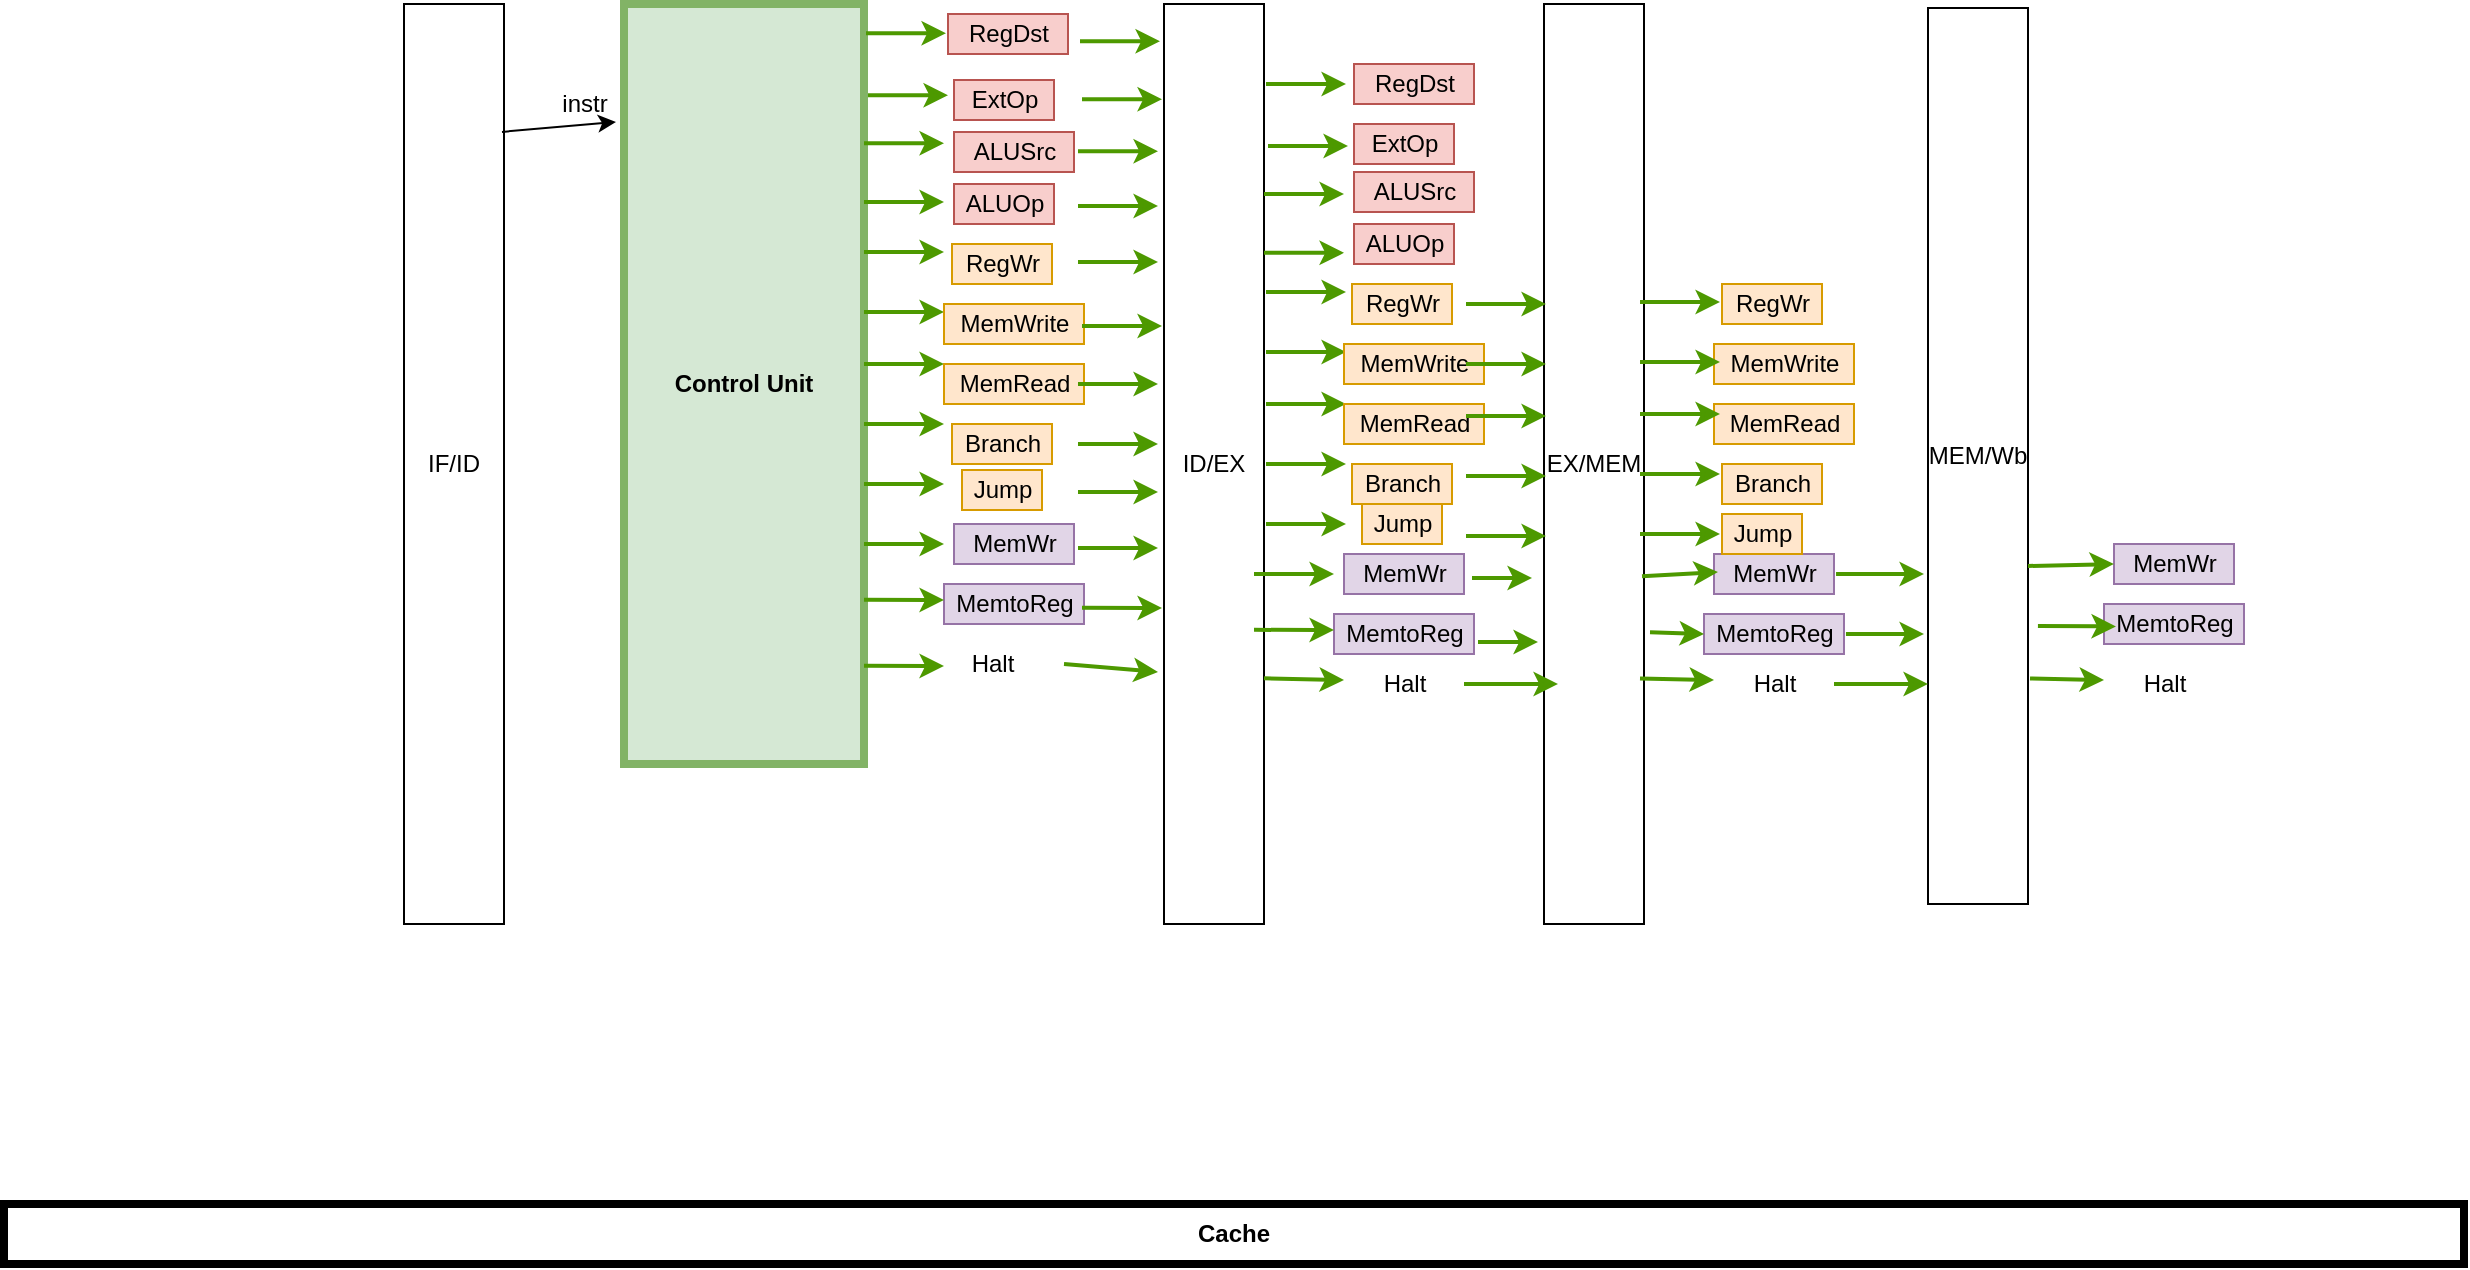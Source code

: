 <mxfile version="16.5.4" type="github">
  <diagram id="ZBSky5QGZU4ZRfo___sx" name="Page-1">
    <mxGraphModel dx="1963" dy="799" grid="1" gridSize="10" guides="1" tooltips="1" connect="1" arrows="1" fold="1" page="1" pageScale="1" pageWidth="850" pageHeight="1100" math="0" shadow="0">
      <root>
        <mxCell id="0" />
        <mxCell id="1" parent="0" />
        <mxCell id="QPjuQyHc1zBI7uoP9U3m-1" value="IF/ID" style="rounded=0;whiteSpace=wrap;html=1;" vertex="1" parent="1">
          <mxGeometry x="-50" y="150" width="50" height="460" as="geometry" />
        </mxCell>
        <mxCell id="QPjuQyHc1zBI7uoP9U3m-2" value="ID/EX" style="rounded=0;whiteSpace=wrap;html=1;" vertex="1" parent="1">
          <mxGeometry x="330" y="150" width="50" height="460" as="geometry" />
        </mxCell>
        <mxCell id="QPjuQyHc1zBI7uoP9U3m-3" value="EX/MEM" style="rounded=0;whiteSpace=wrap;html=1;" vertex="1" parent="1">
          <mxGeometry x="520" y="150" width="50" height="460" as="geometry" />
        </mxCell>
        <mxCell id="QPjuQyHc1zBI7uoP9U3m-4" value="MEM/Wb" style="rounded=0;whiteSpace=wrap;html=1;" vertex="1" parent="1">
          <mxGeometry x="712" y="152" width="50" height="448" as="geometry" />
        </mxCell>
        <mxCell id="QPjuQyHc1zBI7uoP9U3m-7" value="" style="endArrow=classic;html=1;rounded=0;exitX=0.98;exitY=0.139;exitDx=0;exitDy=0;exitPerimeter=0;entryX=0.9;entryY=0.95;entryDx=0;entryDy=0;entryPerimeter=0;" edge="1" parent="1" source="QPjuQyHc1zBI7uoP9U3m-1" target="QPjuQyHc1zBI7uoP9U3m-8">
          <mxGeometry width="50" height="50" relative="1" as="geometry">
            <mxPoint x="320" y="360" as="sourcePoint" />
            <mxPoint x="70" y="209" as="targetPoint" />
          </mxGeometry>
        </mxCell>
        <mxCell id="QPjuQyHc1zBI7uoP9U3m-8" value="instr" style="text;html=1;align=center;verticalAlign=middle;resizable=0;points=[];autosize=1;strokeColor=none;fillColor=none;" vertex="1" parent="1">
          <mxGeometry x="20" y="190" width="40" height="20" as="geometry" />
        </mxCell>
        <mxCell id="QPjuQyHc1zBI7uoP9U3m-15" value="&lt;b&gt;Control Unit&lt;/b&gt;" style="rounded=0;whiteSpace=wrap;html=1;fillColor=#d5e8d4;strokeColor=#82b366;strokeWidth=4;" vertex="1" parent="1">
          <mxGeometry x="60" y="150" width="120" height="380" as="geometry" />
        </mxCell>
        <mxCell id="QPjuQyHc1zBI7uoP9U3m-16" value="" style="endArrow=classic;html=1;rounded=0;strokeColor=#4D9900;strokeWidth=2;" edge="1" parent="1">
          <mxGeometry width="50" height="50" relative="1" as="geometry">
            <mxPoint x="180" y="219.58" as="sourcePoint" />
            <mxPoint x="220" y="219.58" as="targetPoint" />
          </mxGeometry>
        </mxCell>
        <mxCell id="QPjuQyHc1zBI7uoP9U3m-17" value="" style="endArrow=classic;html=1;rounded=0;strokeColor=#4D9900;strokeWidth=2;" edge="1" parent="1">
          <mxGeometry width="50" height="50" relative="1" as="geometry">
            <mxPoint x="180" y="249" as="sourcePoint" />
            <mxPoint x="220" y="249" as="targetPoint" />
            <Array as="points">
              <mxPoint x="190" y="249" />
            </Array>
          </mxGeometry>
        </mxCell>
        <mxCell id="QPjuQyHc1zBI7uoP9U3m-18" value="" style="endArrow=classic;html=1;rounded=0;strokeColor=#4D9900;strokeWidth=2;" edge="1" parent="1">
          <mxGeometry width="50" height="50" relative="1" as="geometry">
            <mxPoint x="180" y="274" as="sourcePoint" />
            <mxPoint x="220" y="274" as="targetPoint" />
          </mxGeometry>
        </mxCell>
        <mxCell id="QPjuQyHc1zBI7uoP9U3m-19" value="" style="endArrow=classic;html=1;rounded=0;strokeColor=#4D9900;strokeWidth=2;" edge="1" parent="1">
          <mxGeometry width="50" height="50" relative="1" as="geometry">
            <mxPoint x="180" y="304" as="sourcePoint" />
            <mxPoint x="220" y="304" as="targetPoint" />
          </mxGeometry>
        </mxCell>
        <mxCell id="QPjuQyHc1zBI7uoP9U3m-20" value="" style="endArrow=classic;html=1;rounded=0;strokeColor=#4D9900;strokeWidth=2;" edge="1" parent="1">
          <mxGeometry width="50" height="50" relative="1" as="geometry">
            <mxPoint x="180" y="330" as="sourcePoint" />
            <mxPoint x="220" y="330" as="targetPoint" />
          </mxGeometry>
        </mxCell>
        <mxCell id="QPjuQyHc1zBI7uoP9U3m-21" value="" style="endArrow=classic;html=1;rounded=0;strokeColor=#4D9900;strokeWidth=2;" edge="1" parent="1">
          <mxGeometry width="50" height="50" relative="1" as="geometry">
            <mxPoint x="180" y="360" as="sourcePoint" />
            <mxPoint x="220" y="360" as="targetPoint" />
          </mxGeometry>
        </mxCell>
        <mxCell id="QPjuQyHc1zBI7uoP9U3m-22" value="" style="endArrow=classic;html=1;rounded=0;strokeColor=#4D9900;strokeWidth=2;" edge="1" parent="1">
          <mxGeometry width="50" height="50" relative="1" as="geometry">
            <mxPoint x="180" y="390" as="sourcePoint" />
            <mxPoint x="220" y="390" as="targetPoint" />
          </mxGeometry>
        </mxCell>
        <mxCell id="QPjuQyHc1zBI7uoP9U3m-23" value="RegWr" style="text;html=1;align=center;verticalAlign=middle;resizable=0;points=[];autosize=1;strokeColor=#d79b00;fillColor=#ffe6cc;" vertex="1" parent="1">
          <mxGeometry x="224" y="270" width="50" height="20" as="geometry" />
        </mxCell>
        <mxCell id="QPjuQyHc1zBI7uoP9U3m-24" value="RegDst" style="text;html=1;align=center;verticalAlign=middle;resizable=0;points=[];autosize=1;strokeColor=#b85450;fillColor=#f8cecc;" vertex="1" parent="1">
          <mxGeometry x="222" y="155" width="60" height="20" as="geometry" />
        </mxCell>
        <mxCell id="QPjuQyHc1zBI7uoP9U3m-25" value="ExtOp" style="text;html=1;align=center;verticalAlign=middle;resizable=0;points=[];autosize=1;strokeColor=#b85450;fillColor=#f8cecc;" vertex="1" parent="1">
          <mxGeometry x="225" y="188" width="50" height="20" as="geometry" />
        </mxCell>
        <mxCell id="QPjuQyHc1zBI7uoP9U3m-26" value="ALUSrc" style="text;html=1;align=center;verticalAlign=middle;resizable=0;points=[];autosize=1;strokeColor=#b85450;fillColor=#f8cecc;" vertex="1" parent="1">
          <mxGeometry x="225" y="214" width="60" height="20" as="geometry" />
        </mxCell>
        <mxCell id="QPjuQyHc1zBI7uoP9U3m-27" value="ALUOp" style="text;html=1;align=center;verticalAlign=middle;resizable=0;points=[];autosize=1;strokeColor=#b85450;fillColor=#f8cecc;" vertex="1" parent="1">
          <mxGeometry x="225" y="240" width="50" height="20" as="geometry" />
        </mxCell>
        <mxCell id="QPjuQyHc1zBI7uoP9U3m-28" value="MemWr" style="text;html=1;align=center;verticalAlign=middle;resizable=0;points=[];autosize=1;strokeColor=#9673a6;fillColor=#e1d5e7;" vertex="1" parent="1">
          <mxGeometry x="225" y="410" width="60" height="20" as="geometry" />
        </mxCell>
        <mxCell id="QPjuQyHc1zBI7uoP9U3m-29" value="MemtoReg" style="text;html=1;align=center;verticalAlign=middle;resizable=0;points=[];autosize=1;strokeColor=#9673a6;fillColor=#e1d5e7;" vertex="1" parent="1">
          <mxGeometry x="220" y="440" width="70" height="20" as="geometry" />
        </mxCell>
        <mxCell id="QPjuQyHc1zBI7uoP9U3m-30" value="" style="endArrow=classic;html=1;rounded=0;strokeColor=#4D9900;strokeWidth=2;" edge="1" parent="1">
          <mxGeometry width="50" height="50" relative="1" as="geometry">
            <mxPoint x="180" y="420.0" as="sourcePoint" />
            <mxPoint x="220" y="420.0" as="targetPoint" />
          </mxGeometry>
        </mxCell>
        <mxCell id="QPjuQyHc1zBI7uoP9U3m-31" value="Branch" style="text;html=1;align=center;verticalAlign=middle;resizable=0;points=[];autosize=1;strokeColor=#d79b00;fillColor=#ffe6cc;" vertex="1" parent="1">
          <mxGeometry x="224" y="360" width="50" height="20" as="geometry" />
        </mxCell>
        <mxCell id="QPjuQyHc1zBI7uoP9U3m-32" value="" style="endArrow=classic;html=1;rounded=0;strokeColor=#4D9900;strokeWidth=2;exitX=1;exitY=0.784;exitDx=0;exitDy=0;exitPerimeter=0;" edge="1" parent="1" source="QPjuQyHc1zBI7uoP9U3m-15">
          <mxGeometry width="50" height="50" relative="1" as="geometry">
            <mxPoint x="185" y="448" as="sourcePoint" />
            <mxPoint x="220" y="448" as="targetPoint" />
          </mxGeometry>
        </mxCell>
        <mxCell id="QPjuQyHc1zBI7uoP9U3m-33" value="Jump" style="text;html=1;align=center;verticalAlign=middle;resizable=0;points=[];autosize=1;strokeColor=#d79b00;fillColor=#ffe6cc;" vertex="1" parent="1">
          <mxGeometry x="229" y="383.0" width="40" height="20" as="geometry" />
        </mxCell>
        <mxCell id="QPjuQyHc1zBI7uoP9U3m-34" value="Halt" style="text;html=1;align=center;verticalAlign=middle;resizable=0;points=[];autosize=1;strokeColor=none;fillColor=none;fontColor=#000000;" vertex="1" parent="1">
          <mxGeometry x="224" y="470" width="40" height="20" as="geometry" />
        </mxCell>
        <mxCell id="QPjuQyHc1zBI7uoP9U3m-35" value="" style="endArrow=classic;html=1;rounded=0;strokeColor=#4D9900;strokeWidth=2;exitX=1;exitY=0.784;exitDx=0;exitDy=0;exitPerimeter=0;" edge="1" parent="1">
          <mxGeometry width="50" height="50" relative="1" as="geometry">
            <mxPoint x="180" y="480.92" as="sourcePoint" />
            <mxPoint x="220" y="481" as="targetPoint" />
          </mxGeometry>
        </mxCell>
        <mxCell id="QPjuQyHc1zBI7uoP9U3m-36" value="" style="endArrow=classic;html=1;rounded=0;strokeColor=#4D9900;strokeWidth=2;" edge="1" parent="1">
          <mxGeometry width="50" height="50" relative="1" as="geometry">
            <mxPoint x="182" y="195.58" as="sourcePoint" />
            <mxPoint x="222" y="195.58" as="targetPoint" />
          </mxGeometry>
        </mxCell>
        <mxCell id="QPjuQyHc1zBI7uoP9U3m-37" value="MemRead" style="text;html=1;align=center;verticalAlign=middle;resizable=0;points=[];autosize=1;strokeColor=#d79b00;fillColor=#ffe6cc;" vertex="1" parent="1">
          <mxGeometry x="220" y="330" width="70" height="20" as="geometry" />
        </mxCell>
        <mxCell id="QPjuQyHc1zBI7uoP9U3m-42" value="MemWrite" style="text;html=1;align=center;verticalAlign=middle;resizable=0;points=[];autosize=1;strokeColor=#d79b00;fillColor=#ffe6cc;" vertex="1" parent="1">
          <mxGeometry x="220" y="300" width="70" height="20" as="geometry" />
        </mxCell>
        <mxCell id="QPjuQyHc1zBI7uoP9U3m-43" value="" style="endArrow=classic;html=1;rounded=0;strokeColor=#4D9900;strokeWidth=2;" edge="1" parent="1">
          <mxGeometry width="50" height="50" relative="1" as="geometry">
            <mxPoint x="181" y="164.58" as="sourcePoint" />
            <mxPoint x="221" y="164.58" as="targetPoint" />
          </mxGeometry>
        </mxCell>
        <mxCell id="QPjuQyHc1zBI7uoP9U3m-46" value="RegDst" style="text;html=1;align=center;verticalAlign=middle;resizable=0;points=[];autosize=1;strokeColor=#b85450;fillColor=#f8cecc;" vertex="1" parent="1">
          <mxGeometry x="425" y="180" width="60" height="20" as="geometry" />
        </mxCell>
        <mxCell id="QPjuQyHc1zBI7uoP9U3m-47" value="ExtOp" style="text;html=1;align=center;verticalAlign=middle;resizable=0;points=[];autosize=1;strokeColor=#b85450;fillColor=#f8cecc;" vertex="1" parent="1">
          <mxGeometry x="425" y="210" width="50" height="20" as="geometry" />
        </mxCell>
        <mxCell id="QPjuQyHc1zBI7uoP9U3m-48" value="ALUSrc" style="text;html=1;align=center;verticalAlign=middle;resizable=0;points=[];autosize=1;strokeColor=#b85450;fillColor=#f8cecc;" vertex="1" parent="1">
          <mxGeometry x="425" y="234" width="60" height="20" as="geometry" />
        </mxCell>
        <mxCell id="QPjuQyHc1zBI7uoP9U3m-49" value="ALUOp" style="text;html=1;align=center;verticalAlign=middle;resizable=0;points=[];autosize=1;strokeColor=#b85450;fillColor=#f8cecc;" vertex="1" parent="1">
          <mxGeometry x="425" y="260" width="50" height="20" as="geometry" />
        </mxCell>
        <mxCell id="QPjuQyHc1zBI7uoP9U3m-50" value="" style="endArrow=classic;html=1;rounded=0;strokeColor=#4D9900;strokeWidth=2;" edge="1" parent="1">
          <mxGeometry width="50" height="50" relative="1" as="geometry">
            <mxPoint x="380" y="245.0" as="sourcePoint" />
            <mxPoint x="420" y="245.0" as="targetPoint" />
          </mxGeometry>
        </mxCell>
        <mxCell id="QPjuQyHc1zBI7uoP9U3m-51" value="" style="endArrow=classic;html=1;rounded=0;strokeColor=#4D9900;strokeWidth=2;" edge="1" parent="1">
          <mxGeometry width="50" height="50" relative="1" as="geometry">
            <mxPoint x="380" y="274.42" as="sourcePoint" />
            <mxPoint x="420" y="274.42" as="targetPoint" />
            <Array as="points">
              <mxPoint x="390" y="274.42" />
            </Array>
          </mxGeometry>
        </mxCell>
        <mxCell id="QPjuQyHc1zBI7uoP9U3m-52" value="" style="endArrow=classic;html=1;rounded=0;strokeColor=#4D9900;strokeWidth=2;" edge="1" parent="1">
          <mxGeometry width="50" height="50" relative="1" as="geometry">
            <mxPoint x="382" y="221.0" as="sourcePoint" />
            <mxPoint x="422" y="221.0" as="targetPoint" />
          </mxGeometry>
        </mxCell>
        <mxCell id="QPjuQyHc1zBI7uoP9U3m-53" value="" style="endArrow=classic;html=1;rounded=0;strokeColor=#4D9900;strokeWidth=2;" edge="1" parent="1">
          <mxGeometry width="50" height="50" relative="1" as="geometry">
            <mxPoint x="381" y="190.0" as="sourcePoint" />
            <mxPoint x="421" y="190.0" as="targetPoint" />
          </mxGeometry>
        </mxCell>
        <mxCell id="QPjuQyHc1zBI7uoP9U3m-56" value="" style="endArrow=classic;html=1;rounded=0;strokeColor=#4D9900;strokeWidth=2;" edge="1" parent="1">
          <mxGeometry width="50" height="50" relative="1" as="geometry">
            <mxPoint x="381" y="294" as="sourcePoint" />
            <mxPoint x="421" y="294" as="targetPoint" />
            <Array as="points">
              <mxPoint x="401" y="294" />
            </Array>
          </mxGeometry>
        </mxCell>
        <mxCell id="QPjuQyHc1zBI7uoP9U3m-57" value="" style="endArrow=classic;html=1;rounded=0;strokeColor=#4D9900;strokeWidth=2;" edge="1" parent="1">
          <mxGeometry width="50" height="50" relative="1" as="geometry">
            <mxPoint x="381" y="324" as="sourcePoint" />
            <mxPoint x="421" y="324" as="targetPoint" />
          </mxGeometry>
        </mxCell>
        <mxCell id="QPjuQyHc1zBI7uoP9U3m-58" value="" style="endArrow=classic;html=1;rounded=0;strokeColor=#4D9900;strokeWidth=2;" edge="1" parent="1">
          <mxGeometry width="50" height="50" relative="1" as="geometry">
            <mxPoint x="381" y="350" as="sourcePoint" />
            <mxPoint x="421" y="350" as="targetPoint" />
          </mxGeometry>
        </mxCell>
        <mxCell id="QPjuQyHc1zBI7uoP9U3m-59" value="" style="endArrow=classic;html=1;rounded=0;strokeColor=#4D9900;strokeWidth=2;" edge="1" parent="1">
          <mxGeometry width="50" height="50" relative="1" as="geometry">
            <mxPoint x="381" y="380" as="sourcePoint" />
            <mxPoint x="421" y="380" as="targetPoint" />
          </mxGeometry>
        </mxCell>
        <mxCell id="QPjuQyHc1zBI7uoP9U3m-60" value="" style="endArrow=classic;html=1;rounded=0;strokeColor=#4D9900;strokeWidth=2;" edge="1" parent="1">
          <mxGeometry width="50" height="50" relative="1" as="geometry">
            <mxPoint x="381" y="410" as="sourcePoint" />
            <mxPoint x="421" y="410" as="targetPoint" />
          </mxGeometry>
        </mxCell>
        <mxCell id="QPjuQyHc1zBI7uoP9U3m-61" value="RegWr" style="text;html=1;align=center;verticalAlign=middle;resizable=0;points=[];autosize=1;strokeColor=#d79b00;fillColor=#ffe6cc;" vertex="1" parent="1">
          <mxGeometry x="424" y="290" width="50" height="20" as="geometry" />
        </mxCell>
        <mxCell id="QPjuQyHc1zBI7uoP9U3m-62" value="Branch" style="text;html=1;align=center;verticalAlign=middle;resizable=0;points=[];autosize=1;strokeColor=#d79b00;fillColor=#ffe6cc;" vertex="1" parent="1">
          <mxGeometry x="424" y="380" width="50" height="20" as="geometry" />
        </mxCell>
        <mxCell id="QPjuQyHc1zBI7uoP9U3m-63" value="Jump" style="text;html=1;align=center;verticalAlign=middle;resizable=0;points=[];autosize=1;strokeColor=#d79b00;fillColor=#ffe6cc;" vertex="1" parent="1">
          <mxGeometry x="429" y="400.0" width="40" height="20" as="geometry" />
        </mxCell>
        <mxCell id="QPjuQyHc1zBI7uoP9U3m-64" value="MemRead" style="text;html=1;align=center;verticalAlign=middle;resizable=0;points=[];autosize=1;strokeColor=#d79b00;fillColor=#ffe6cc;" vertex="1" parent="1">
          <mxGeometry x="420" y="350" width="70" height="20" as="geometry" />
        </mxCell>
        <mxCell id="QPjuQyHc1zBI7uoP9U3m-65" value="MemWrite" style="text;html=1;align=center;verticalAlign=middle;resizable=0;points=[];autosize=1;strokeColor=#d79b00;fillColor=#ffe6cc;" vertex="1" parent="1">
          <mxGeometry x="420" y="320" width="70" height="20" as="geometry" />
        </mxCell>
        <mxCell id="QPjuQyHc1zBI7uoP9U3m-66" value="" style="endArrow=classic;html=1;rounded=0;strokeColor=#4D9900;strokeWidth=2;" edge="1" parent="1">
          <mxGeometry width="50" height="50" relative="1" as="geometry">
            <mxPoint x="481" y="300" as="sourcePoint" />
            <mxPoint x="521" y="300" as="targetPoint" />
            <Array as="points">
              <mxPoint x="501" y="300" />
            </Array>
          </mxGeometry>
        </mxCell>
        <mxCell id="QPjuQyHc1zBI7uoP9U3m-67" value="" style="endArrow=classic;html=1;rounded=0;strokeColor=#4D9900;strokeWidth=2;" edge="1" parent="1">
          <mxGeometry width="50" height="50" relative="1" as="geometry">
            <mxPoint x="481" y="330" as="sourcePoint" />
            <mxPoint x="521" y="330" as="targetPoint" />
          </mxGeometry>
        </mxCell>
        <mxCell id="QPjuQyHc1zBI7uoP9U3m-68" value="" style="endArrow=classic;html=1;rounded=0;strokeColor=#4D9900;strokeWidth=2;" edge="1" parent="1">
          <mxGeometry width="50" height="50" relative="1" as="geometry">
            <mxPoint x="481" y="356" as="sourcePoint" />
            <mxPoint x="521" y="356" as="targetPoint" />
          </mxGeometry>
        </mxCell>
        <mxCell id="QPjuQyHc1zBI7uoP9U3m-69" value="" style="endArrow=classic;html=1;rounded=0;strokeColor=#4D9900;strokeWidth=2;" edge="1" parent="1">
          <mxGeometry width="50" height="50" relative="1" as="geometry">
            <mxPoint x="481" y="386" as="sourcePoint" />
            <mxPoint x="521" y="386" as="targetPoint" />
          </mxGeometry>
        </mxCell>
        <mxCell id="QPjuQyHc1zBI7uoP9U3m-70" value="" style="endArrow=classic;html=1;rounded=0;strokeColor=#4D9900;strokeWidth=2;" edge="1" parent="1">
          <mxGeometry width="50" height="50" relative="1" as="geometry">
            <mxPoint x="481" y="416" as="sourcePoint" />
            <mxPoint x="521" y="416" as="targetPoint" />
          </mxGeometry>
        </mxCell>
        <mxCell id="QPjuQyHc1zBI7uoP9U3m-71" value="MemWr" style="text;html=1;align=center;verticalAlign=middle;resizable=0;points=[];autosize=1;strokeColor=#9673a6;fillColor=#e1d5e7;" vertex="1" parent="1">
          <mxGeometry x="420" y="425" width="60" height="20" as="geometry" />
        </mxCell>
        <mxCell id="QPjuQyHc1zBI7uoP9U3m-72" value="MemtoReg" style="text;html=1;align=center;verticalAlign=middle;resizable=0;points=[];autosize=1;strokeColor=#9673a6;fillColor=#e1d5e7;" vertex="1" parent="1">
          <mxGeometry x="415" y="455" width="70" height="20" as="geometry" />
        </mxCell>
        <mxCell id="QPjuQyHc1zBI7uoP9U3m-73" value="" style="endArrow=classic;html=1;rounded=0;strokeColor=#4D9900;strokeWidth=2;" edge="1" parent="1">
          <mxGeometry width="50" height="50" relative="1" as="geometry">
            <mxPoint x="375" y="435.0" as="sourcePoint" />
            <mxPoint x="415" y="435.0" as="targetPoint" />
          </mxGeometry>
        </mxCell>
        <mxCell id="QPjuQyHc1zBI7uoP9U3m-74" value="" style="endArrow=classic;html=1;rounded=0;strokeColor=#4D9900;strokeWidth=2;exitX=1;exitY=0.784;exitDx=0;exitDy=0;exitPerimeter=0;" edge="1" parent="1">
          <mxGeometry width="50" height="50" relative="1" as="geometry">
            <mxPoint x="375" y="462.92" as="sourcePoint" />
            <mxPoint x="415" y="463" as="targetPoint" />
          </mxGeometry>
        </mxCell>
        <mxCell id="QPjuQyHc1zBI7uoP9U3m-78" value="" style="endArrow=classic;html=1;rounded=0;strokeColor=#4D9900;strokeWidth=2;" edge="1" parent="1">
          <mxGeometry width="50" height="50" relative="1" as="geometry">
            <mxPoint x="487" y="469" as="sourcePoint" />
            <mxPoint x="517" y="469" as="targetPoint" />
          </mxGeometry>
        </mxCell>
        <mxCell id="QPjuQyHc1zBI7uoP9U3m-79" value="" style="endArrow=classic;html=1;rounded=0;strokeColor=#4D9900;strokeWidth=2;" edge="1" parent="1">
          <mxGeometry width="50" height="50" relative="1" as="geometry">
            <mxPoint x="484" y="437" as="sourcePoint" />
            <mxPoint x="514" y="437" as="targetPoint" />
          </mxGeometry>
        </mxCell>
        <mxCell id="QPjuQyHc1zBI7uoP9U3m-81" value="RegWr" style="text;html=1;align=center;verticalAlign=middle;resizable=0;points=[];autosize=1;strokeColor=#d79b00;fillColor=#ffe6cc;" vertex="1" parent="1">
          <mxGeometry x="609" y="290" width="50" height="20" as="geometry" />
        </mxCell>
        <mxCell id="QPjuQyHc1zBI7uoP9U3m-82" value="Branch" style="text;html=1;align=center;verticalAlign=middle;resizable=0;points=[];autosize=1;strokeColor=#d79b00;fillColor=#ffe6cc;" vertex="1" parent="1">
          <mxGeometry x="609" y="380" width="50" height="20" as="geometry" />
        </mxCell>
        <mxCell id="QPjuQyHc1zBI7uoP9U3m-83" value="MemRead" style="text;html=1;align=center;verticalAlign=middle;resizable=0;points=[];autosize=1;strokeColor=#d79b00;fillColor=#ffe6cc;" vertex="1" parent="1">
          <mxGeometry x="605" y="350" width="70" height="20" as="geometry" />
        </mxCell>
        <mxCell id="QPjuQyHc1zBI7uoP9U3m-84" value="MemWrite" style="text;html=1;align=center;verticalAlign=middle;resizable=0;points=[];autosize=1;strokeColor=#d79b00;fillColor=#ffe6cc;" vertex="1" parent="1">
          <mxGeometry x="605" y="320" width="70" height="20" as="geometry" />
        </mxCell>
        <mxCell id="QPjuQyHc1zBI7uoP9U3m-85" value="MemWr" style="text;html=1;align=center;verticalAlign=middle;resizable=0;points=[];autosize=1;strokeColor=#9673a6;fillColor=#e1d5e7;" vertex="1" parent="1">
          <mxGeometry x="605" y="425" width="60" height="20" as="geometry" />
        </mxCell>
        <mxCell id="QPjuQyHc1zBI7uoP9U3m-86" value="MemtoReg" style="text;html=1;align=center;verticalAlign=middle;resizable=0;points=[];autosize=1;strokeColor=#9673a6;fillColor=#e1d5e7;" vertex="1" parent="1">
          <mxGeometry x="600" y="455" width="70" height="20" as="geometry" />
        </mxCell>
        <mxCell id="QPjuQyHc1zBI7uoP9U3m-87" value="" style="endArrow=classic;html=1;rounded=0;strokeColor=#4D9900;strokeWidth=2;" edge="1" parent="1">
          <mxGeometry width="50" height="50" relative="1" as="geometry">
            <mxPoint x="287" y="223.58" as="sourcePoint" />
            <mxPoint x="327" y="223.58" as="targetPoint" />
          </mxGeometry>
        </mxCell>
        <mxCell id="QPjuQyHc1zBI7uoP9U3m-88" value="" style="endArrow=classic;html=1;rounded=0;strokeColor=#4D9900;strokeWidth=2;" edge="1" parent="1">
          <mxGeometry width="50" height="50" relative="1" as="geometry">
            <mxPoint x="287" y="251" as="sourcePoint" />
            <mxPoint x="327" y="251" as="targetPoint" />
            <Array as="points">
              <mxPoint x="297" y="251" />
            </Array>
          </mxGeometry>
        </mxCell>
        <mxCell id="QPjuQyHc1zBI7uoP9U3m-89" value="" style="endArrow=classic;html=1;rounded=0;strokeColor=#4D9900;strokeWidth=2;" edge="1" parent="1">
          <mxGeometry width="50" height="50" relative="1" as="geometry">
            <mxPoint x="287" y="279" as="sourcePoint" />
            <mxPoint x="327" y="279" as="targetPoint" />
          </mxGeometry>
        </mxCell>
        <mxCell id="QPjuQyHc1zBI7uoP9U3m-90" value="" style="endArrow=classic;html=1;rounded=0;strokeColor=#4D9900;strokeWidth=2;" edge="1" parent="1">
          <mxGeometry width="50" height="50" relative="1" as="geometry">
            <mxPoint x="289" y="311" as="sourcePoint" />
            <mxPoint x="329" y="311" as="targetPoint" />
          </mxGeometry>
        </mxCell>
        <mxCell id="QPjuQyHc1zBI7uoP9U3m-91" value="" style="endArrow=classic;html=1;rounded=0;strokeColor=#4D9900;strokeWidth=2;" edge="1" parent="1">
          <mxGeometry width="50" height="50" relative="1" as="geometry">
            <mxPoint x="287" y="340" as="sourcePoint" />
            <mxPoint x="327" y="340" as="targetPoint" />
          </mxGeometry>
        </mxCell>
        <mxCell id="QPjuQyHc1zBI7uoP9U3m-92" value="" style="endArrow=classic;html=1;rounded=0;strokeColor=#4D9900;strokeWidth=2;" edge="1" parent="1">
          <mxGeometry width="50" height="50" relative="1" as="geometry">
            <mxPoint x="287" y="370" as="sourcePoint" />
            <mxPoint x="327" y="370" as="targetPoint" />
          </mxGeometry>
        </mxCell>
        <mxCell id="QPjuQyHc1zBI7uoP9U3m-93" value="" style="endArrow=classic;html=1;rounded=0;strokeColor=#4D9900;strokeWidth=2;" edge="1" parent="1">
          <mxGeometry width="50" height="50" relative="1" as="geometry">
            <mxPoint x="287" y="394" as="sourcePoint" />
            <mxPoint x="327" y="394" as="targetPoint" />
          </mxGeometry>
        </mxCell>
        <mxCell id="QPjuQyHc1zBI7uoP9U3m-94" value="" style="endArrow=classic;html=1;rounded=0;strokeColor=#4D9900;strokeWidth=2;" edge="1" parent="1">
          <mxGeometry width="50" height="50" relative="1" as="geometry">
            <mxPoint x="287" y="422.0" as="sourcePoint" />
            <mxPoint x="327" y="422.0" as="targetPoint" />
          </mxGeometry>
        </mxCell>
        <mxCell id="QPjuQyHc1zBI7uoP9U3m-95" value="" style="endArrow=classic;html=1;rounded=0;strokeColor=#4D9900;strokeWidth=2;exitX=1;exitY=0.784;exitDx=0;exitDy=0;exitPerimeter=0;" edge="1" parent="1">
          <mxGeometry width="50" height="50" relative="1" as="geometry">
            <mxPoint x="289" y="451.92" as="sourcePoint" />
            <mxPoint x="329" y="452" as="targetPoint" />
          </mxGeometry>
        </mxCell>
        <mxCell id="QPjuQyHc1zBI7uoP9U3m-96" value="" style="endArrow=classic;html=1;rounded=0;strokeColor=#4D9900;strokeWidth=2;" edge="1" parent="1">
          <mxGeometry width="50" height="50" relative="1" as="geometry">
            <mxPoint x="289" y="197.58" as="sourcePoint" />
            <mxPoint x="329" y="197.58" as="targetPoint" />
          </mxGeometry>
        </mxCell>
        <mxCell id="QPjuQyHc1zBI7uoP9U3m-97" value="" style="endArrow=classic;html=1;rounded=0;strokeColor=#4D9900;strokeWidth=2;" edge="1" parent="1">
          <mxGeometry width="50" height="50" relative="1" as="geometry">
            <mxPoint x="288" y="168.58" as="sourcePoint" />
            <mxPoint x="328" y="168.58" as="targetPoint" />
          </mxGeometry>
        </mxCell>
        <mxCell id="QPjuQyHc1zBI7uoP9U3m-98" value="" style="endArrow=classic;html=1;rounded=0;strokeColor=#4D9900;strokeWidth=2;" edge="1" parent="1">
          <mxGeometry width="50" height="50" relative="1" as="geometry">
            <mxPoint x="568" y="299" as="sourcePoint" />
            <mxPoint x="608" y="299" as="targetPoint" />
            <Array as="points">
              <mxPoint x="588" y="299" />
            </Array>
          </mxGeometry>
        </mxCell>
        <mxCell id="QPjuQyHc1zBI7uoP9U3m-99" value="" style="endArrow=classic;html=1;rounded=0;strokeColor=#4D9900;strokeWidth=2;" edge="1" parent="1">
          <mxGeometry width="50" height="50" relative="1" as="geometry">
            <mxPoint x="568" y="329" as="sourcePoint" />
            <mxPoint x="608" y="329" as="targetPoint" />
          </mxGeometry>
        </mxCell>
        <mxCell id="QPjuQyHc1zBI7uoP9U3m-100" value="" style="endArrow=classic;html=1;rounded=0;strokeColor=#4D9900;strokeWidth=2;" edge="1" parent="1">
          <mxGeometry width="50" height="50" relative="1" as="geometry">
            <mxPoint x="568" y="355" as="sourcePoint" />
            <mxPoint x="608" y="355" as="targetPoint" />
          </mxGeometry>
        </mxCell>
        <mxCell id="QPjuQyHc1zBI7uoP9U3m-101" value="" style="endArrow=classic;html=1;rounded=0;strokeColor=#4D9900;strokeWidth=2;" edge="1" parent="1">
          <mxGeometry width="50" height="50" relative="1" as="geometry">
            <mxPoint x="568" y="385" as="sourcePoint" />
            <mxPoint x="608" y="385" as="targetPoint" />
          </mxGeometry>
        </mxCell>
        <mxCell id="QPjuQyHc1zBI7uoP9U3m-102" value="" style="endArrow=classic;html=1;rounded=0;strokeColor=#4D9900;strokeWidth=2;" edge="1" parent="1">
          <mxGeometry width="50" height="50" relative="1" as="geometry">
            <mxPoint x="568" y="415" as="sourcePoint" />
            <mxPoint x="608" y="415" as="targetPoint" />
          </mxGeometry>
        </mxCell>
        <mxCell id="QPjuQyHc1zBI7uoP9U3m-108" value="Jump" style="text;html=1;align=center;verticalAlign=middle;resizable=0;points=[];autosize=1;strokeColor=#d79b00;fillColor=#ffe6cc;" vertex="1" parent="1">
          <mxGeometry x="609" y="405.0" width="40" height="20" as="geometry" />
        </mxCell>
        <mxCell id="QPjuQyHc1zBI7uoP9U3m-109" value="" style="endArrow=classic;html=1;rounded=0;strokeColor=#4D9900;strokeWidth=2;entryX=0.033;entryY=0.45;entryDx=0;entryDy=0;entryPerimeter=0;exitX=0.98;exitY=0.622;exitDx=0;exitDy=0;exitPerimeter=0;" edge="1" parent="1" source="QPjuQyHc1zBI7uoP9U3m-3" target="QPjuQyHc1zBI7uoP9U3m-85">
          <mxGeometry width="50" height="50" relative="1" as="geometry">
            <mxPoint x="580" y="434" as="sourcePoint" />
            <mxPoint x="618" y="425" as="targetPoint" />
          </mxGeometry>
        </mxCell>
        <mxCell id="QPjuQyHc1zBI7uoP9U3m-110" value="" style="endArrow=classic;html=1;rounded=0;strokeColor=#4D9900;strokeWidth=2;exitX=1.06;exitY=0.683;exitDx=0;exitDy=0;exitPerimeter=0;" edge="1" parent="1" source="QPjuQyHc1zBI7uoP9U3m-3">
          <mxGeometry width="50" height="50" relative="1" as="geometry">
            <mxPoint x="580" y="465" as="sourcePoint" />
            <mxPoint x="600" y="465" as="targetPoint" />
          </mxGeometry>
        </mxCell>
        <mxCell id="QPjuQyHc1zBI7uoP9U3m-112" value="" style="endArrow=classic;html=1;rounded=0;strokeColor=#4D9900;strokeWidth=2;exitX=1.014;exitY=0.5;exitDx=0;exitDy=0;exitPerimeter=0;" edge="1" parent="1" source="QPjuQyHc1zBI7uoP9U3m-86">
          <mxGeometry width="50" height="50" relative="1" as="geometry">
            <mxPoint x="583" y="446" as="sourcePoint" />
            <mxPoint x="710" y="465" as="targetPoint" />
          </mxGeometry>
        </mxCell>
        <mxCell id="QPjuQyHc1zBI7uoP9U3m-113" value="" style="endArrow=classic;html=1;rounded=0;strokeColor=#4D9900;strokeWidth=2;exitX=1.017;exitY=0.5;exitDx=0;exitDy=0;exitPerimeter=0;" edge="1" parent="1" source="QPjuQyHc1zBI7uoP9U3m-85">
          <mxGeometry width="50" height="50" relative="1" as="geometry">
            <mxPoint x="680.98" y="475" as="sourcePoint" />
            <mxPoint x="710" y="435" as="targetPoint" />
          </mxGeometry>
        </mxCell>
        <mxCell id="QPjuQyHc1zBI7uoP9U3m-114" value="MemWr" style="text;html=1;align=center;verticalAlign=middle;resizable=0;points=[];autosize=1;strokeColor=#9673a6;fillColor=#e1d5e7;" vertex="1" parent="1">
          <mxGeometry x="805" y="420" width="60" height="20" as="geometry" />
        </mxCell>
        <mxCell id="QPjuQyHc1zBI7uoP9U3m-115" value="MemtoReg" style="text;html=1;align=center;verticalAlign=middle;resizable=0;points=[];autosize=1;strokeColor=#9673a6;fillColor=#e1d5e7;" vertex="1" parent="1">
          <mxGeometry x="800" y="450" width="70" height="20" as="geometry" />
        </mxCell>
        <mxCell id="QPjuQyHc1zBI7uoP9U3m-116" value="" style="endArrow=classic;html=1;rounded=0;strokeColor=#4D9900;strokeWidth=2;exitX=1.014;exitY=0.5;exitDx=0;exitDy=0;exitPerimeter=0;entryX=-0.04;entryY=0.783;entryDx=0;entryDy=0;entryPerimeter=0;" edge="1" parent="1">
          <mxGeometry width="50" height="50" relative="1" as="geometry">
            <mxPoint x="766.96" y="461" as="sourcePoint" />
            <mxPoint x="805.98" y="461.2" as="targetPoint" />
          </mxGeometry>
        </mxCell>
        <mxCell id="QPjuQyHc1zBI7uoP9U3m-117" value="" style="endArrow=classic;html=1;rounded=0;strokeColor=#4D9900;strokeWidth=2;exitX=1.017;exitY=0.5;exitDx=0;exitDy=0;exitPerimeter=0;entryX=-0.06;entryY=0.705;entryDx=0;entryDy=0;entryPerimeter=0;" edge="1" parent="1">
          <mxGeometry width="50" height="50" relative="1" as="geometry">
            <mxPoint x="762" y="431" as="sourcePoint" />
            <mxPoint x="804.98" y="430" as="targetPoint" />
          </mxGeometry>
        </mxCell>
        <mxCell id="QPjuQyHc1zBI7uoP9U3m-119" value="" style="endArrow=classic;html=1;rounded=0;strokeColor=#4D9900;strokeWidth=2;entryX=-0.06;entryY=0.726;entryDx=0;entryDy=0;entryPerimeter=0;" edge="1" parent="1" target="QPjuQyHc1zBI7uoP9U3m-2">
          <mxGeometry width="50" height="50" relative="1" as="geometry">
            <mxPoint x="280" y="480" as="sourcePoint" />
            <mxPoint x="337" y="468" as="targetPoint" />
          </mxGeometry>
        </mxCell>
        <mxCell id="QPjuQyHc1zBI7uoP9U3m-120" value="" style="endArrow=classic;html=1;rounded=0;strokeColor=#4D9900;strokeWidth=2;exitX=1;exitY=0.733;exitDx=0;exitDy=0;exitPerimeter=0;" edge="1" parent="1" source="QPjuQyHc1zBI7uoP9U3m-2">
          <mxGeometry width="50" height="50" relative="1" as="geometry">
            <mxPoint x="290" y="490" as="sourcePoint" />
            <mxPoint x="420" y="488" as="targetPoint" />
          </mxGeometry>
        </mxCell>
        <mxCell id="QPjuQyHc1zBI7uoP9U3m-121" value="Halt" style="text;html=1;align=center;verticalAlign=middle;resizable=0;points=[];autosize=1;strokeColor=none;fillColor=none;fontColor=#000000;" vertex="1" parent="1">
          <mxGeometry x="430" y="480" width="40" height="20" as="geometry" />
        </mxCell>
        <mxCell id="QPjuQyHc1zBI7uoP9U3m-123" value="" style="endArrow=classic;html=1;rounded=0;strokeColor=#4D9900;strokeWidth=2;" edge="1" parent="1">
          <mxGeometry width="50" height="50" relative="1" as="geometry">
            <mxPoint x="480" y="490" as="sourcePoint" />
            <mxPoint x="527" y="490" as="targetPoint" />
          </mxGeometry>
        </mxCell>
        <mxCell id="QPjuQyHc1zBI7uoP9U3m-126" value="" style="endArrow=classic;html=1;rounded=0;strokeColor=#4D9900;strokeWidth=2;exitX=1.06;exitY=0.843;exitDx=0;exitDy=0;exitPerimeter=0;" edge="1" parent="1">
          <mxGeometry width="50" height="50" relative="1" as="geometry">
            <mxPoint x="568" y="487.2" as="sourcePoint" />
            <mxPoint x="605" y="488" as="targetPoint" />
          </mxGeometry>
        </mxCell>
        <mxCell id="QPjuQyHc1zBI7uoP9U3m-127" value="Halt" style="text;html=1;align=center;verticalAlign=middle;resizable=0;points=[];autosize=1;strokeColor=none;fillColor=none;fontColor=#000000;" vertex="1" parent="1">
          <mxGeometry x="615" y="480" width="40" height="20" as="geometry" />
        </mxCell>
        <mxCell id="QPjuQyHc1zBI7uoP9U3m-128" value="" style="endArrow=classic;html=1;rounded=0;strokeColor=#4D9900;strokeWidth=2;" edge="1" parent="1">
          <mxGeometry width="50" height="50" relative="1" as="geometry">
            <mxPoint x="665" y="490" as="sourcePoint" />
            <mxPoint x="712" y="490" as="targetPoint" />
          </mxGeometry>
        </mxCell>
        <mxCell id="QPjuQyHc1zBI7uoP9U3m-129" value="" style="endArrow=classic;html=1;rounded=0;strokeColor=#4D9900;strokeWidth=2;exitX=1.06;exitY=0.843;exitDx=0;exitDy=0;exitPerimeter=0;" edge="1" parent="1">
          <mxGeometry width="50" height="50" relative="1" as="geometry">
            <mxPoint x="763" y="487.2" as="sourcePoint" />
            <mxPoint x="800" y="488" as="targetPoint" />
          </mxGeometry>
        </mxCell>
        <mxCell id="QPjuQyHc1zBI7uoP9U3m-130" value="Halt" style="text;html=1;align=center;verticalAlign=middle;resizable=0;points=[];autosize=1;strokeColor=none;fillColor=none;fontColor=#000000;" vertex="1" parent="1">
          <mxGeometry x="810" y="480" width="40" height="20" as="geometry" />
        </mxCell>
        <mxCell id="QPjuQyHc1zBI7uoP9U3m-133" value="&lt;b&gt;Cache&lt;/b&gt;" style="rounded=0;whiteSpace=wrap;html=1;strokeWidth=4;" vertex="1" parent="1">
          <mxGeometry x="-250" y="750" width="1230" height="30" as="geometry" />
        </mxCell>
      </root>
    </mxGraphModel>
  </diagram>
</mxfile>
